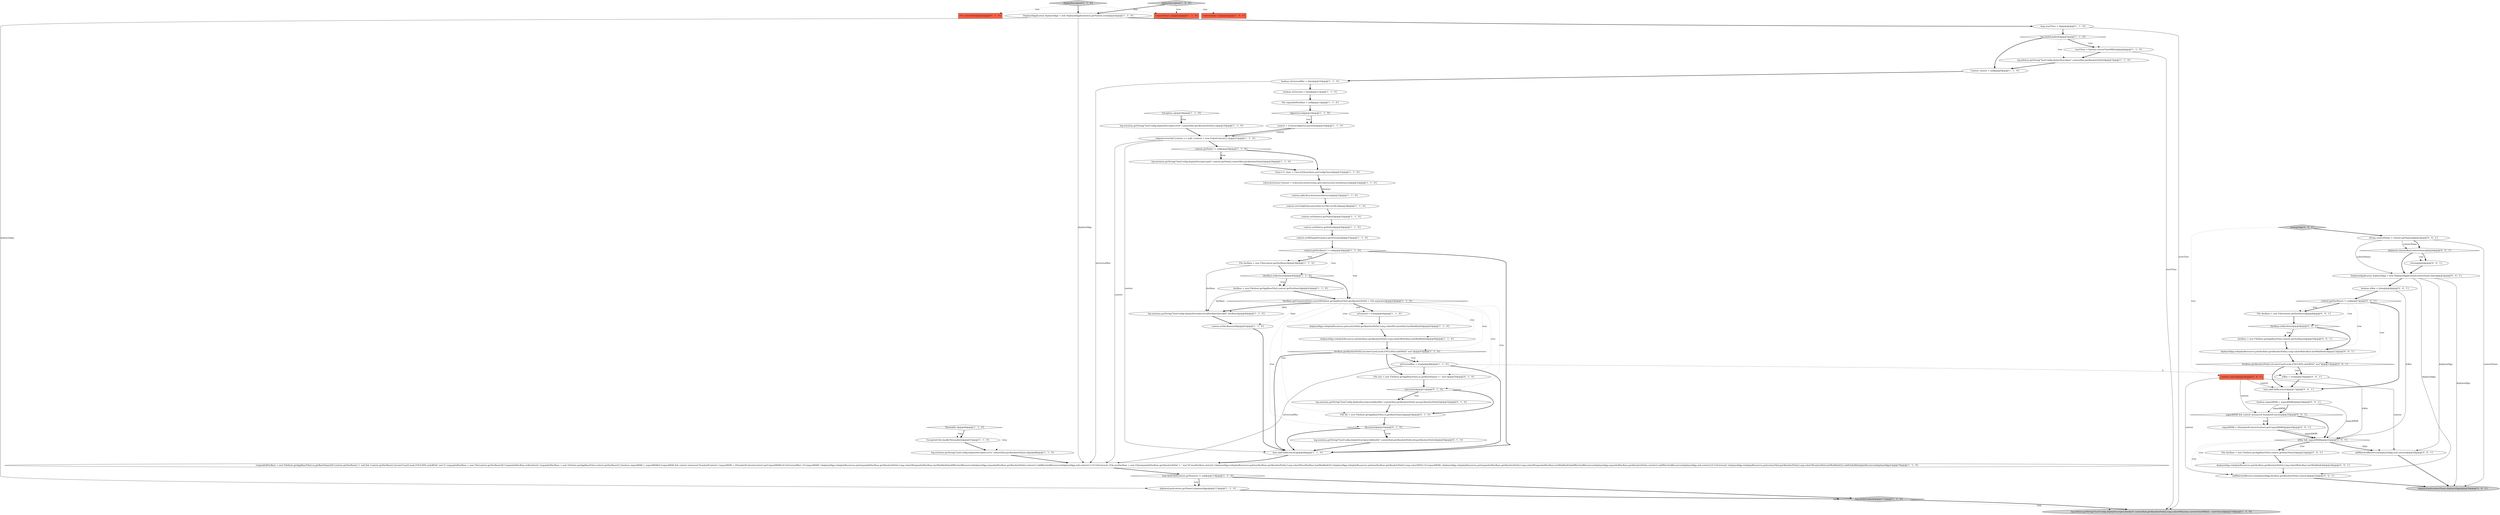 digraph {
25 [style = filled, label = "log.isInfoEnabled()@@@5@@@['1', '1', '0']", fillcolor = white, shape = diamond image = "AAA0AAABBB1BBB"];
30 [style = filled, label = "log.error(sm.getString(\"hostConfig.deployDescriptor.error\",contextXml.getAbsolutePath()),e)@@@19@@@['1', '1', '0']", fillcolor = white, shape = ellipse image = "AAA0AAABBB1BBB"];
22 [style = filled, label = "Exception e@@@18@@@['1', '1', '0']", fillcolor = white, shape = diamond image = "AAA0AAABBB1BBB"];
47 [style = filled, label = "war.exists()@@@51@@@['0', '1', '0']", fillcolor = white, shape = diamond image = "AAA1AAABBB2BBB"];
0 [style = filled, label = "docBase = new File(host.getAppBaseFile(),context.getDocBase())@@@41@@@['1', '1', '0']", fillcolor = white, shape = ellipse image = "AAA0AAABBB1BBB"];
43 [style = filled, label = "context.setPath(cn.getPath())@@@36@@@['1', '1', '0']", fillcolor = white, shape = ellipse image = "AAA0AAABBB1BBB"];
75 [style = filled, label = "isWar && unpackWAR@@@22@@@['0', '0', '1']", fillcolor = white, shape = diamond image = "AAA0AAABBB3BBB"];
21 [style = filled, label = "deployed.put(context.getName(),deployedApp)@@@115@@@['1', '1', '0']", fillcolor = white, shape = ellipse image = "AAA0AAABBB1BBB"];
14 [style = filled, label = "deployedApp.redeployResources.put(docBase.getAbsolutePath(),Long.valueOf(docBase.lastModified()))@@@46@@@['1', '1', '0']", fillcolor = white, shape = ellipse image = "AAA0AAABBB1BBB"];
46 [style = filled, label = "LifecycleListener listener = (LifecycleListener)clazz.getConstructor().newInstance()@@@32@@@['1', '1', '0']", fillcolor = white, shape = ellipse image = "AAA0AAABBB1BBB"];
74 [style = filled, label = "deployedApp.redeployResources.put(docBase.getAbsolutePath(),Long.valueOf(docBase.lastModified()))@@@24@@@['0', '0', '1']", fillcolor = white, shape = ellipse image = "AAA0AAABBB3BBB"];
40 [style = filled, label = "ExceptionUtils.handleThrowable(t)@@@67@@@['1', '1', '0']", fillcolor = white, shape = ellipse image = "AAA0AAABBB1BBB"];
6 [style = filled, label = "Context context = null@@@9@@@['1', '1', '0']", fillcolor = white, shape = ellipse image = "AAA0AAABBB1BBB"];
32 [style = filled, label = "host.findChild(context.getName()) != null@@@114@@@['1', '1', '0']", fillcolor = white, shape = diamond image = "AAA0AAABBB1BBB"];
54 [style = filled, label = "File dir = new File(host.getAppBaseFile(),cn.getBaseName())@@@54@@@['0', '1', '0']", fillcolor = white, shape = ellipse image = "AAA1AAABBB2BBB"];
51 [style = filled, label = "log.warn(sm.getString(\"hostConfig.deployDescriptor.hiddenWar\",contextXml.getAbsolutePath(),war.getAbsolutePath()))@@@52@@@['0', '1', '0']", fillcolor = white, shape = ellipse image = "AAA1AAABBB2BBB"];
19 [style = filled, label = "{digester.reset()if (context == null) {context = new FailedContext()}}@@@21@@@['1', '1', '0']", fillcolor = white, shape = ellipse image = "AAA0AAABBB1BBB"];
66 [style = filled, label = "deployedApp.redeployResources.put(docBase.getAbsolutePath(),Long.valueOf(docBase.lastModified()))@@@12@@@['0', '0', '1']", fillcolor = white, shape = ellipse image = "AAA0AAABBB3BBB"];
44 [style = filled, label = "Class<?> clazz = Class.forName(host.getConfigClass())@@@31@@@['1', '1', '0']", fillcolor = white, shape = ellipse image = "AAA0AAABBB1BBB"];
49 [style = filled, label = "deployDescriptor['0', '1', '0']", fillcolor = lightgray, shape = diamond image = "AAA0AAABBB2BBB"];
27 [style = filled, label = "context = (Context)digester.parse(fis)@@@16@@@['1', '1', '0']", fillcolor = white, shape = ellipse image = "AAA0AAABBB1BBB"];
48 [style = filled, label = "dir.exists()@@@55@@@['0', '1', '0']", fillcolor = white, shape = diamond image = "AAA1AAABBB2BBB"];
63 [style = filled, label = "isWar = true@@@14@@@['0', '0', '1']", fillcolor = white, shape = ellipse image = "AAA0AAABBB3BBB"];
31 [style = filled, label = "startTime = System.currentTimeMillis()@@@6@@@['1', '1', '0']", fillcolor = white, shape = ellipse image = "AAA0AAABBB1BBB"];
26 [style = filled, label = "boolean isExternal = false@@@11@@@['1', '1', '0']", fillcolor = white, shape = ellipse image = "AAA0AAABBB1BBB"];
61 [style = filled, label = "addWatchedResources(deployedApp,null,context)@@@28@@@['0', '0', '1']", fillcolor = white, shape = ellipse image = "AAA0AAABBB3BBB"];
42 [style = filled, label = "long startTime = 0@@@4@@@['1', '1', '0']", fillcolor = white, shape = ellipse image = "AAA0AAABBB1BBB"];
17 [style = filled, label = "!docBase.isAbsolute()@@@40@@@['1', '1', '0']", fillcolor = white, shape = diamond image = "AAA0AAABBB1BBB"];
53 [style = filled, label = "File war = new File(host.getAppBaseFile(),cn.getBaseName() + \".war\")@@@50@@@['0', '1', '0']", fillcolor = white, shape = ellipse image = "AAA1AAABBB2BBB"];
38 [style = filled, label = "context.getDocBase() != null@@@38@@@['1', '1', '0']", fillcolor = white, shape = diamond image = "AAA0AAABBB1BBB"];
41 [style = filled, label = "deployDescriptor['1', '0', '0']", fillcolor = lightgray, shape = diamond image = "AAA0AAABBB1BBB"];
10 [style = filled, label = "boolean isExternalWar = false@@@10@@@['1', '1', '0']", fillcolor = white, shape = ellipse image = "AAA0AAABBB1BBB"];
65 [style = filled, label = "boolean unpackWAR = unpackWARs@@@18@@@['0', '0', '1']", fillcolor = white, shape = ellipse image = "AAA0AAABBB3BBB"];
8 [style = filled, label = "docBase.getAbsolutePath().toLowerCase(Locale.ENGLISH).endsWith(\".war\")@@@47@@@['1', '1', '0']", fillcolor = white, shape = diamond image = "AAA0AAABBB1BBB"];
2 [style = filled, label = "digesterLock@@@14@@@['1', '1', '0']", fillcolor = white, shape = diamond image = "AAA0AAABBB1BBB"];
45 [style = filled, label = "DeployedApplication deployedApp = new DeployedApplication(cn.getName(),true)@@@3@@@['1', '1', '0']", fillcolor = white, shape = ellipse image = "AAA0AAABBB1BBB"];
58 [style = filled, label = "String contextName = context.getName()@@@3@@@['0', '0', '1']", fillcolor = white, shape = ellipse image = "AAA0AAABBB3BBB"];
62 [style = filled, label = "deployed.containsKey(contextName)@@@4@@@['0', '0', '1']", fillcolor = white, shape = diamond image = "AAA0AAABBB3BBB"];
72 [style = filled, label = "deployed.put(contextName,deployedApp)@@@30@@@['0', '0', '1']", fillcolor = lightgray, shape = ellipse image = "AAA0AAABBB3BBB"];
5 [style = filled, label = "context.setDocBase(null)@@@61@@@['1', '1', '0']", fillcolor = white, shape = ellipse image = "AAA0AAABBB1BBB"];
35 [style = filled, label = "log.warn(sm.getString(\"hostConfig.deployDescriptor.localDocBaseSpecified\",docBase))@@@60@@@['1', '1', '0']", fillcolor = white, shape = ellipse image = "AAA0AAABBB1BBB"];
9 [style = filled, label = "ContextName cn@@@2@@@['1', '0', '0']", fillcolor = tomato, shape = box image = "AAA0AAABBB1BBB"];
34 [style = filled, label = "deployedApp.redeployResources.put(contextXml.getAbsolutePath(),Long.valueOf(contextXml.lastModified()))@@@45@@@['1', '1', '0']", fillcolor = white, shape = ellipse image = "AAA0AAABBB1BBB"];
76 [style = filled, label = "host.addChild(context)@@@17@@@['0', '0', '1']", fillcolor = white, shape = ellipse image = "AAA0AAABBB3BBB"];
4 [style = filled, label = "context.setName(cn.getName())@@@35@@@['1', '1', '0']", fillcolor = white, shape = ellipse image = "AAA0AAABBB1BBB"];
69 [style = filled, label = "File docBase = new File(context.getDocBase())@@@8@@@['0', '0', '1']", fillcolor = white, shape = ellipse image = "AAA0AAABBB3BBB"];
55 [style = filled, label = "boolean isWar = false@@@6@@@['0', '0', '1']", fillcolor = white, shape = ellipse image = "AAA0AAABBB3BBB"];
67 [style = filled, label = "File docBase = new File(host.getAppBaseFile(),context.getBaseName())@@@23@@@['0', '0', '1']", fillcolor = white, shape = ellipse image = "AAA0AAABBB3BBB"];
11 [style = filled, label = "isExternal = true@@@44@@@['1', '1', '0']", fillcolor = white, shape = ellipse image = "AAA0AAABBB1BBB"];
13 [style = filled, label = "log.info(sm.getString(\"hostConfig.deployDescriptor.finished\",contextXml.getAbsolutePath(),Long.valueOf(System.currentTimeMillis() - startTime)))@@@118@@@['1', '1', '0']", fillcolor = lightgray, shape = ellipse image = "AAA0AAABBB1BBB"];
56 [style = filled, label = "docBase = new File(host.getAppBaseFile(),context.getDocBase())@@@10@@@['0', '0', '1']", fillcolor = white, shape = ellipse image = "AAA0AAABBB3BBB"];
15 [style = filled, label = "context.setConfigFile(contextXml.toURI().toURL())@@@34@@@['1', '1', '0']", fillcolor = white, shape = ellipse image = "AAA0AAABBB1BBB"];
73 [style = filled, label = "return@@@4@@@['0', '0', '1']", fillcolor = white, shape = ellipse image = "AAA0AAABBB3BBB"];
12 [style = filled, label = "Throwable t@@@66@@@['1', '1', '0']", fillcolor = white, shape = diamond image = "AAA0AAABBB1BBB"];
78 [style = filled, label = "addWatchedResources(deployedApp,docBase.getAbsolutePath(),context)@@@25@@@['0', '0', '1']", fillcolor = white, shape = ellipse image = "AAA0AAABBB3BBB"];
36 [style = filled, label = "{expandedDocBase = new File(host.getAppBaseFile(),cn.getBaseName())if (context.getDocBase() != null && !context.getDocBase().toLowerCase(Locale.ENGLISH).endsWith(\".war\")) {expandedDocBase = new File(context.getDocBase())if (!expandedDocBase.isAbsolute()) {expandedDocBase = new File(host.getAppBaseFile(),context.getDocBase())}}boolean unpackWAR = unpackWARsif (unpackWAR && context instanceof StandardContext) {unpackWAR = ((StandardContext)context).getUnpackWAR()}if (isExternalWar) {if (unpackWAR) {deployedApp.redeployResources.put(expandedDocBase.getAbsolutePath(),Long.valueOf(expandedDocBase.lastModified()))addWatchedResources(deployedApp,expandedDocBase.getAbsolutePath(),context)}{addWatchedResources(deployedApp,null,context)}}{if (!isExternal) {File warDocBase = new File(expandedDocBase.getAbsolutePath() + \".war\")if (warDocBase.exists()) {deployedApp.redeployResources.put(warDocBase.getAbsolutePath(),Long.valueOf(warDocBase.lastModified()))}{deployedApp.redeployResources.put(warDocBase.getAbsolutePath(),Long.valueOf(0))}}if (unpackWAR) {deployedApp.redeployResources.put(expandedDocBase.getAbsolutePath(),Long.valueOf(expandedDocBase.lastModified()))addWatchedResources(deployedApp,expandedDocBase.getAbsolutePath(),context)}{addWatchedResources(deployedApp,null,context)}if (!isExternal) {deployedApp.redeployResources.put(contextXml.getAbsolutePath(),Long.valueOf(contextXml.lastModified()))}}addGlobalRedeployResources(deployedApp)}@@@70@@@['1', '1', '0']", fillcolor = white, shape = ellipse image = "AAA0AAABBB1BBB"];
39 [style = filled, label = "context.setWebappVersion(cn.getVersion())@@@37@@@['1', '1', '0']", fillcolor = white, shape = ellipse image = "AAA0AAABBB1BBB"];
57 [style = filled, label = "manageApp['0', '0', '1']", fillcolor = lightgray, shape = diamond image = "AAA0AAABBB3BBB"];
18 [style = filled, label = "log.info(sm.getString(\"hostConfig.deployDescriptor\",contextXml.getAbsolutePath()))@@@7@@@['1', '1', '0']", fillcolor = white, shape = ellipse image = "AAA0AAABBB1BBB"];
7 [style = filled, label = "!docBase.getCanonicalPath().startsWith(host.getAppBaseFile().getAbsolutePath() + File.separator)@@@43@@@['1', '1', '0']", fillcolor = white, shape = diamond image = "AAA0AAABBB1BBB"];
37 [style = filled, label = "File expandedDocBase = null@@@12@@@['1', '1', '0']", fillcolor = white, shape = ellipse image = "AAA0AAABBB1BBB"];
68 [style = filled, label = "context.getDocBase() != null@@@7@@@['0', '0', '1']", fillcolor = white, shape = diamond image = "AAA0AAABBB3BBB"];
1 [style = filled, label = "context.addLifecycleListener(listener)@@@33@@@['1', '1', '0']", fillcolor = white, shape = ellipse image = "AAA0AAABBB1BBB"];
71 [style = filled, label = "docBase.getAbsolutePath().toLowerCase(Locale.ENGLISH).endsWith(\".war\")@@@13@@@['0', '0', '1']", fillcolor = white, shape = diamond image = "AAA0AAABBB3BBB"];
29 [style = filled, label = "ContextName cn@@@2@@@['1', '1', '0']", fillcolor = tomato, shape = box image = "AAA0AAABBB1BBB"];
23 [style = filled, label = "log.isInfoEnabled()@@@117@@@['1', '1', '0']", fillcolor = lightgray, shape = diamond image = "AAA0AAABBB1BBB"];
24 [style = filled, label = "log.error(sm.getString(\"hostConfig.deployDescriptor.error\",contextXml.getAbsolutePath()),t)@@@68@@@['1', '1', '0']", fillcolor = white, shape = ellipse image = "AAA0AAABBB1BBB"];
50 [style = filled, label = "log.warn(sm.getString(\"hostConfig.deployDescriptor.hiddenDir\",contextXml.getAbsolutePath(),dir.getAbsolutePath()))@@@56@@@['0', '1', '0']", fillcolor = white, shape = ellipse image = "AAA1AAABBB2BBB"];
59 [style = filled, label = "DeployedApplication deployedApp = new DeployedApplication(contextName,false)@@@5@@@['0', '0', '1']", fillcolor = white, shape = ellipse image = "AAA0AAABBB3BBB"];
52 [style = filled, label = "File contextXml@@@2@@@['0', '1', '0']", fillcolor = tomato, shape = box image = "AAA0AAABBB2BBB"];
60 [style = filled, label = "!docBase.isAbsolute()@@@9@@@['0', '0', '1']", fillcolor = white, shape = diamond image = "AAA0AAABBB3BBB"];
64 [style = filled, label = "unpackWAR && context instanceof StandardContext@@@19@@@['0', '0', '1']", fillcolor = white, shape = diamond image = "AAA0AAABBB3BBB"];
77 [style = filled, label = "unpackWAR = ((StandardContext)context).getUnpackWAR()@@@20@@@['0', '0', '1']", fillcolor = white, shape = ellipse image = "AAA0AAABBB3BBB"];
3 [style = filled, label = "log.warn(sm.getString(\"hostConfig.deployDescriptor.path\",context.getPath(),contextXml.getAbsolutePath()))@@@29@@@['1', '1', '0']", fillcolor = white, shape = ellipse image = "AAA0AAABBB1BBB"];
70 [style = filled, label = "Context context@@@2@@@['0', '0', '1']", fillcolor = tomato, shape = box image = "AAA0AAABBB3BBB"];
16 [style = filled, label = "File docBase = new File(context.getDocBase())@@@39@@@['1', '1', '0']", fillcolor = white, shape = ellipse image = "AAA0AAABBB1BBB"];
33 [style = filled, label = "host.addChild(context)@@@64@@@['1', '1', '0']", fillcolor = white, shape = ellipse image = "AAA0AAABBB1BBB"];
28 [style = filled, label = "context.getPath() != null@@@28@@@['1', '1', '0']", fillcolor = white, shape = diamond image = "AAA0AAABBB1BBB"];
20 [style = filled, label = "isExternalWar = true@@@48@@@['1', '1', '0']", fillcolor = white, shape = ellipse image = "AAA0AAABBB1BBB"];
11->34 [style = bold, label=""];
32->23 [style = bold, label=""];
28->3 [style = bold, label=""];
17->0 [style = dotted, label="true"];
19->28 [style = bold, label=""];
69->60 [style = bold, label=""];
19->33 [style = solid, label="context"];
22->30 [style = dotted, label="true"];
0->35 [style = solid, label="docBase"];
45->21 [style = solid, label="deployedApp"];
51->54 [style = bold, label=""];
16->35 [style = solid, label="docBase"];
31->18 [style = bold, label=""];
37->2 [style = bold, label=""];
7->11 [style = bold, label=""];
38->16 [style = dotted, label="true"];
57->70 [style = dotted, label="true"];
43->39 [style = bold, label=""];
47->51 [style = bold, label=""];
20->63 [style = dashed, label="0"];
58->62 [style = bold, label=""];
70->76 [style = solid, label="context"];
75->61 [style = dotted, label="false"];
65->64 [style = solid, label="unpackWAR"];
63->75 [style = solid, label="isWar"];
7->48 [style = dotted, label="true"];
31->13 [style = solid, label="startTime"];
23->13 [style = dotted, label="true"];
28->3 [style = dotted, label="true"];
14->8 [style = bold, label=""];
5->33 [style = bold, label=""];
71->63 [style = dotted, label="true"];
27->19 [style = bold, label=""];
59->61 [style = solid, label="deployedApp"];
41->29 [style = dotted, label="true"];
34->14 [style = bold, label=""];
46->1 [style = solid, label="listener"];
8->20 [style = bold, label=""];
12->24 [style = dotted, label="true"];
49->52 [style = dotted, label="true"];
7->34 [style = dotted, label="true"];
76->65 [style = bold, label=""];
20->36 [style = solid, label="isExternalWar"];
22->30 [style = bold, label=""];
10->36 [style = solid, label="isExternalWar"];
62->59 [style = bold, label=""];
25->18 [style = dotted, label="true"];
41->45 [style = bold, label=""];
44->46 [style = bold, label=""];
42->13 [style = solid, label="startTime"];
58->72 [style = solid, label="contextName"];
38->7 [style = dotted, label="true"];
49->29 [style = dotted, label="true"];
0->7 [style = bold, label=""];
48->50 [style = bold, label=""];
59->72 [style = solid, label="deployedApp"];
70->61 [style = solid, label="context"];
7->8 [style = dotted, label="true"];
75->67 [style = dotted, label="true"];
48->33 [style = bold, label=""];
50->33 [style = bold, label=""];
77->75 [style = bold, label=""];
8->20 [style = dotted, label="true"];
7->53 [style = dotted, label="true"];
7->47 [style = dotted, label="true"];
75->74 [style = dotted, label="true"];
59->78 [style = solid, label="deployedApp"];
35->5 [style = bold, label=""];
38->16 [style = bold, label=""];
61->72 [style = bold, label=""];
66->71 [style = bold, label=""];
70->64 [style = solid, label="context"];
60->56 [style = dotted, label="true"];
7->14 [style = dotted, label="true"];
47->54 [style = bold, label=""];
1->15 [style = bold, label=""];
64->77 [style = dotted, label="true"];
2->27 [style = bold, label=""];
7->5 [style = dotted, label="false"];
46->1 [style = bold, label=""];
38->33 [style = bold, label=""];
8->53 [style = bold, label=""];
7->35 [style = bold, label=""];
18->6 [style = bold, label=""];
10->26 [style = bold, label=""];
7->54 [style = dotted, label="true"];
7->35 [style = dotted, label="false"];
75->78 [style = dotted, label="true"];
12->40 [style = dotted, label="true"];
48->50 [style = dotted, label="true"];
62->73 [style = bold, label=""];
2->27 [style = dotted, label="true"];
68->69 [style = bold, label=""];
49->45 [style = bold, label=""];
74->78 [style = bold, label=""];
67->74 [style = bold, label=""];
71->63 [style = bold, label=""];
47->51 [style = dotted, label="true"];
77->75 [style = solid, label="unpackWAR"];
15->4 [style = bold, label=""];
28->44 [style = bold, label=""];
60->56 [style = bold, label=""];
25->31 [style = dotted, label="true"];
7->11 [style = dotted, label="true"];
23->13 [style = bold, label=""];
64->75 [style = bold, label=""];
71->76 [style = bold, label=""];
55->68 [style = bold, label=""];
78->72 [style = bold, label=""];
58->59 [style = solid, label="contextName"];
68->69 [style = dotted, label="true"];
36->32 [style = bold, label=""];
25->31 [style = bold, label=""];
55->75 [style = solid, label="isWar"];
53->47 [style = bold, label=""];
16->17 [style = bold, label=""];
17->7 [style = bold, label=""];
68->76 [style = bold, label=""];
40->24 [style = bold, label=""];
25->6 [style = bold, label=""];
17->0 [style = bold, label=""];
58->62 [style = solid, label="contextName"];
20->33 [style = bold, label=""];
41->9 [style = dotted, label="true"];
57->58 [style = bold, label=""];
20->53 [style = bold, label=""];
68->60 [style = dotted, label="true"];
63->76 [style = bold, label=""];
75->61 [style = bold, label=""];
65->75 [style = solid, label="unpackWAR"];
60->66 [style = bold, label=""];
24->36 [style = bold, label=""];
64->77 [style = bold, label=""];
39->38 [style = bold, label=""];
65->64 [style = bold, label=""];
19->36 [style = solid, label="context"];
75->67 [style = bold, label=""];
27->19 [style = solid, label="context"];
62->73 [style = dotted, label="true"];
32->21 [style = bold, label=""];
56->66 [style = bold, label=""];
6->10 [style = bold, label=""];
68->66 [style = dotted, label="true"];
59->55 [style = bold, label=""];
45->42 [style = bold, label=""];
32->21 [style = dotted, label="true"];
54->48 [style = bold, label=""];
68->71 [style = dotted, label="true"];
4->43 [style = bold, label=""];
38->17 [style = dotted, label="true"];
73->59 [style = bold, label=""];
26->37 [style = bold, label=""];
21->23 [style = bold, label=""];
8->33 [style = bold, label=""];
42->25 [style = bold, label=""];
33->36 [style = bold, label=""];
30->19 [style = bold, label=""];
70->78 [style = solid, label="context"];
45->36 [style = solid, label="deployedApp"];
3->44 [style = bold, label=""];
12->40 [style = bold, label=""];
}
